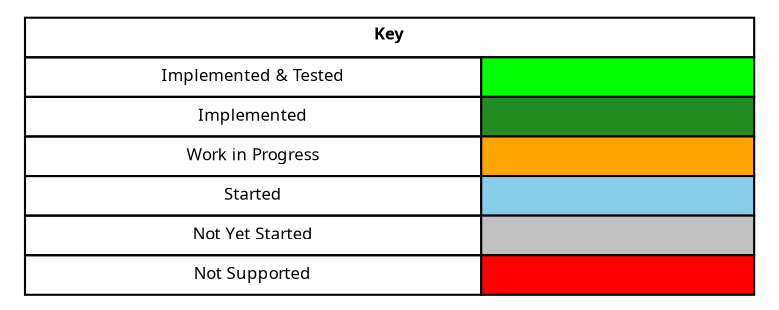 digraph structs {
node [shape=plaintext]
struct1 [label=<
<FONT POINT-SIZE="8" FACE="sans-serif">
<TABLE BORDER="0" CELLBORDER="1" CELLSPACING="0" CELLPADDING="4">

<tr><td colspan="2" width="350"><b>Key</b></td></tr>
<tr><td>Implemented &amp; Tested</td><td bgcolor="green"></td></tr>
<tr><td>Implemented</td><td bgcolor="forestgreen"></td></tr>
<tr><td>Work in Progress</td><td bgcolor="orange"></td></tr>
<tr><td>Started</td><td bgcolor="skyblue"></td></tr>
<tr><td>Not Yet Started</td><td bgcolor="gray"></td></tr>
<tr><td>Not Supported</td><td bgcolor="red"></td></tr>
</TABLE>
</FONT>
>];
}